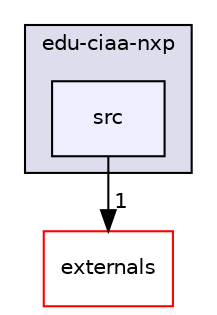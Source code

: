 digraph "muju/boards/edu-ciaa-nxp/src" {
  compound=true
  node [ fontsize="10", fontname="Helvetica"];
  edge [ labelfontsize="10", labelfontname="Helvetica"];
  subgraph clusterdir_79055eddf71d6725b635876f2f490f8a {
    graph [ bgcolor="#ddddee", pencolor="black", label="edu-ciaa-nxp" fontname="Helvetica", fontsize="10", URL="dir_79055eddf71d6725b635876f2f490f8a.html"]
  dir_f200de6ae71486a3fc818749abea175a [shape=box, label="src", style="filled", fillcolor="#eeeeff", pencolor="black", URL="dir_f200de6ae71486a3fc818749abea175a.html"];
  }
  dir_05ce73a3381df79db5ec1287846eaba2 [shape=box label="externals" fillcolor="white" style="filled" color="red" URL="dir_05ce73a3381df79db5ec1287846eaba2.html"];
  dir_f200de6ae71486a3fc818749abea175a->dir_05ce73a3381df79db5ec1287846eaba2 [headlabel="1", labeldistance=1.5 headhref="dir_000032_000035.html"];
}
